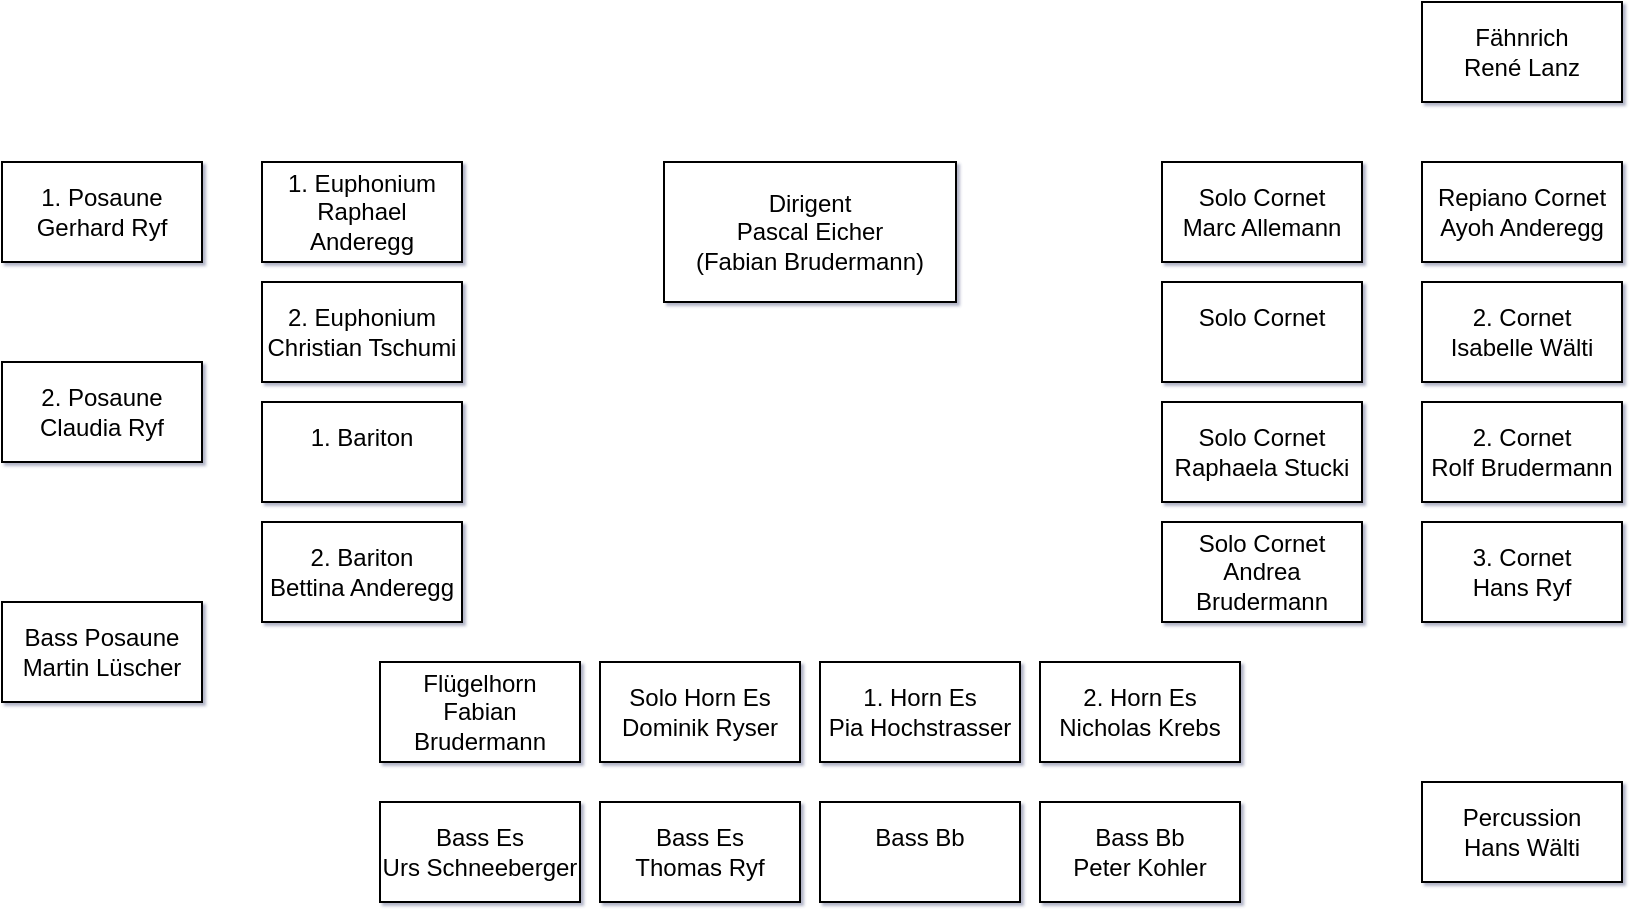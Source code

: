 <mxfile version="20.2.7"><diagram id="_wBY7wSrWhgQSSXOra_C" name="Seite-1"><mxGraphModel dx="1422" dy="740" grid="1" gridSize="10" guides="1" tooltips="1" connect="1" arrows="1" fold="1" page="1" pageScale="1" pageWidth="827" pageHeight="1169" background="none" math="0" shadow="1"><root><mxCell id="0"/><mxCell id="1" parent="0"/><mxCell id="To0uZEy97Aa_ngGlZnPg-1" value="Dirigent&lt;br&gt;Pascal Eicher&lt;br&gt;(Fabian Brudermann)" style="rounded=0;whiteSpace=wrap;html=1;" vertex="1" parent="1"><mxGeometry x="341" y="120" width="146" height="70" as="geometry"/></mxCell><mxCell id="To0uZEy97Aa_ngGlZnPg-2" value="Solo Horn Es&lt;br&gt;Dominik Ryser" style="rounded=0;whiteSpace=wrap;html=1;" vertex="1" parent="1"><mxGeometry x="309" y="370" width="100" height="50" as="geometry"/></mxCell><mxCell id="To0uZEy97Aa_ngGlZnPg-3" value="1. Horn Es&lt;br&gt;Pia Hochstrasser" style="rounded=0;whiteSpace=wrap;html=1;" vertex="1" parent="1"><mxGeometry x="419" y="370" width="100" height="50" as="geometry"/></mxCell><mxCell id="To0uZEy97Aa_ngGlZnPg-4" value="2. Horn Es&lt;br&gt;Nicholas Krebs" style="rounded=0;whiteSpace=wrap;html=1;" vertex="1" parent="1"><mxGeometry x="529" y="370" width="100" height="50" as="geometry"/></mxCell><mxCell id="To0uZEy97Aa_ngGlZnPg-5" value="Solo Cornet&lt;br&gt;Marc Allemann" style="rounded=0;whiteSpace=wrap;html=1;" vertex="1" parent="1"><mxGeometry x="590" y="120" width="100" height="50" as="geometry"/></mxCell><mxCell id="To0uZEy97Aa_ngGlZnPg-6" value="Solo Cornet&lt;br&gt;Raphaela&amp;nbsp;Stucki" style="rounded=0;whiteSpace=wrap;html=1;" vertex="1" parent="1"><mxGeometry x="590" y="240" width="100" height="50" as="geometry"/></mxCell><mxCell id="To0uZEy97Aa_ngGlZnPg-7" value="&lt;font style=&quot;font-size: 12px;&quot;&gt;Solo Cornet&lt;br&gt;Andrea Brudermann&lt;/font&gt;" style="rounded=0;whiteSpace=wrap;html=1;" vertex="1" parent="1"><mxGeometry x="590" y="300" width="100" height="50" as="geometry"/></mxCell><mxCell id="To0uZEy97Aa_ngGlZnPg-8" value="Solo Cornet&lt;br&gt;&amp;nbsp;" style="rounded=0;whiteSpace=wrap;html=1;" vertex="1" parent="1"><mxGeometry x="590" y="180" width="100" height="50" as="geometry"/></mxCell><mxCell id="To0uZEy97Aa_ngGlZnPg-9" value="1. Euphonium&lt;br&gt;Raphael Anderegg" style="rounded=0;whiteSpace=wrap;html=1;" vertex="1" parent="1"><mxGeometry x="140" y="120" width="100" height="50" as="geometry"/></mxCell><mxCell id="To0uZEy97Aa_ngGlZnPg-10" value="2. Euphonium&lt;br&gt;Christian Tschumi" style="rounded=0;whiteSpace=wrap;html=1;" vertex="1" parent="1"><mxGeometry x="140" y="180" width="100" height="50" as="geometry"/></mxCell><mxCell id="To0uZEy97Aa_ngGlZnPg-11" value="1. Bariton&lt;br&gt;&amp;nbsp;" style="rounded=0;whiteSpace=wrap;html=1;" vertex="1" parent="1"><mxGeometry x="140" y="240" width="100" height="50" as="geometry"/></mxCell><mxCell id="To0uZEy97Aa_ngGlZnPg-12" value="2. Bariton&lt;br&gt;Bettina Anderegg" style="rounded=0;whiteSpace=wrap;html=1;" vertex="1" parent="1"><mxGeometry x="140" y="300" width="100" height="50" as="geometry"/></mxCell><mxCell id="To0uZEy97Aa_ngGlZnPg-13" value="1. Posaune&lt;br&gt;Gerhard Ryf" style="rounded=0;whiteSpace=wrap;html=1;" vertex="1" parent="1"><mxGeometry x="10" y="120" width="100" height="50" as="geometry"/></mxCell><mxCell id="To0uZEy97Aa_ngGlZnPg-14" value="2. Posaune&lt;br&gt;Claudia Ryf" style="rounded=0;whiteSpace=wrap;html=1;" vertex="1" parent="1"><mxGeometry x="10" y="220" width="100" height="50" as="geometry"/></mxCell><mxCell id="To0uZEy97Aa_ngGlZnPg-15" value="Bass Posaune&lt;br&gt;Martin Lüscher" style="rounded=0;whiteSpace=wrap;html=1;" vertex="1" parent="1"><mxGeometry x="10" y="340" width="100" height="50" as="geometry"/></mxCell><mxCell id="To0uZEy97Aa_ngGlZnPg-16" value="Bass Bb&lt;br&gt;Peter Kohler" style="rounded=0;whiteSpace=wrap;html=1;" vertex="1" parent="1"><mxGeometry x="529" y="440" width="100" height="50" as="geometry"/></mxCell><mxCell id="To0uZEy97Aa_ngGlZnPg-17" value="Bass Es&lt;br&gt;Thomas Ryf" style="rounded=0;whiteSpace=wrap;html=1;" vertex="1" parent="1"><mxGeometry x="309" y="440" width="100" height="50" as="geometry"/></mxCell><mxCell id="To0uZEy97Aa_ngGlZnPg-18" value="Bass Es&lt;br&gt;Urs Schneeberger" style="rounded=0;whiteSpace=wrap;html=1;" vertex="1" parent="1"><mxGeometry x="199" y="440" width="100" height="50" as="geometry"/></mxCell><mxCell id="To0uZEy97Aa_ngGlZnPg-19" value="Bass Bb&lt;br&gt;&amp;nbsp;" style="rounded=0;whiteSpace=wrap;html=1;" vertex="1" parent="1"><mxGeometry x="419" y="440" width="100" height="50" as="geometry"/></mxCell><mxCell id="To0uZEy97Aa_ngGlZnPg-20" value="Repiano Cornet&lt;br&gt;Ayoh Anderegg" style="rounded=0;whiteSpace=wrap;html=1;" vertex="1" parent="1"><mxGeometry x="720" y="120" width="100" height="50" as="geometry"/></mxCell><mxCell id="To0uZEy97Aa_ngGlZnPg-21" value="2. Cornet&lt;br&gt;Isabelle Wälti" style="rounded=0;whiteSpace=wrap;html=1;" vertex="1" parent="1"><mxGeometry x="720" y="180" width="100" height="50" as="geometry"/></mxCell><mxCell id="To0uZEy97Aa_ngGlZnPg-22" value="2. Cornet&lt;br&gt;Rolf Brudermann" style="rounded=0;whiteSpace=wrap;html=1;" vertex="1" parent="1"><mxGeometry x="720" y="240" width="100" height="50" as="geometry"/></mxCell><mxCell id="To0uZEy97Aa_ngGlZnPg-23" value="3. Cornet&lt;br&gt;Hans Ryf" style="rounded=0;whiteSpace=wrap;html=1;" vertex="1" parent="1"><mxGeometry x="720" y="300" width="100" height="50" as="geometry"/></mxCell><mxCell id="To0uZEy97Aa_ngGlZnPg-25" value="Percussion&lt;br&gt;Hans Wälti" style="rounded=0;whiteSpace=wrap;html=1;" vertex="1" parent="1"><mxGeometry x="720" y="430" width="100" height="50" as="geometry"/></mxCell><mxCell id="To0uZEy97Aa_ngGlZnPg-26" value="Flügelhorn&lt;br&gt;Fabian Brudermann" style="rounded=0;whiteSpace=wrap;html=1;" vertex="1" parent="1"><mxGeometry x="199" y="370" width="100" height="50" as="geometry"/></mxCell><mxCell id="To0uZEy97Aa_ngGlZnPg-27" value="Fähnrich&lt;br&gt;René Lanz" style="rounded=0;whiteSpace=wrap;html=1;" vertex="1" parent="1"><mxGeometry x="720" y="40" width="100" height="50" as="geometry"/></mxCell></root></mxGraphModel></diagram></mxfile>